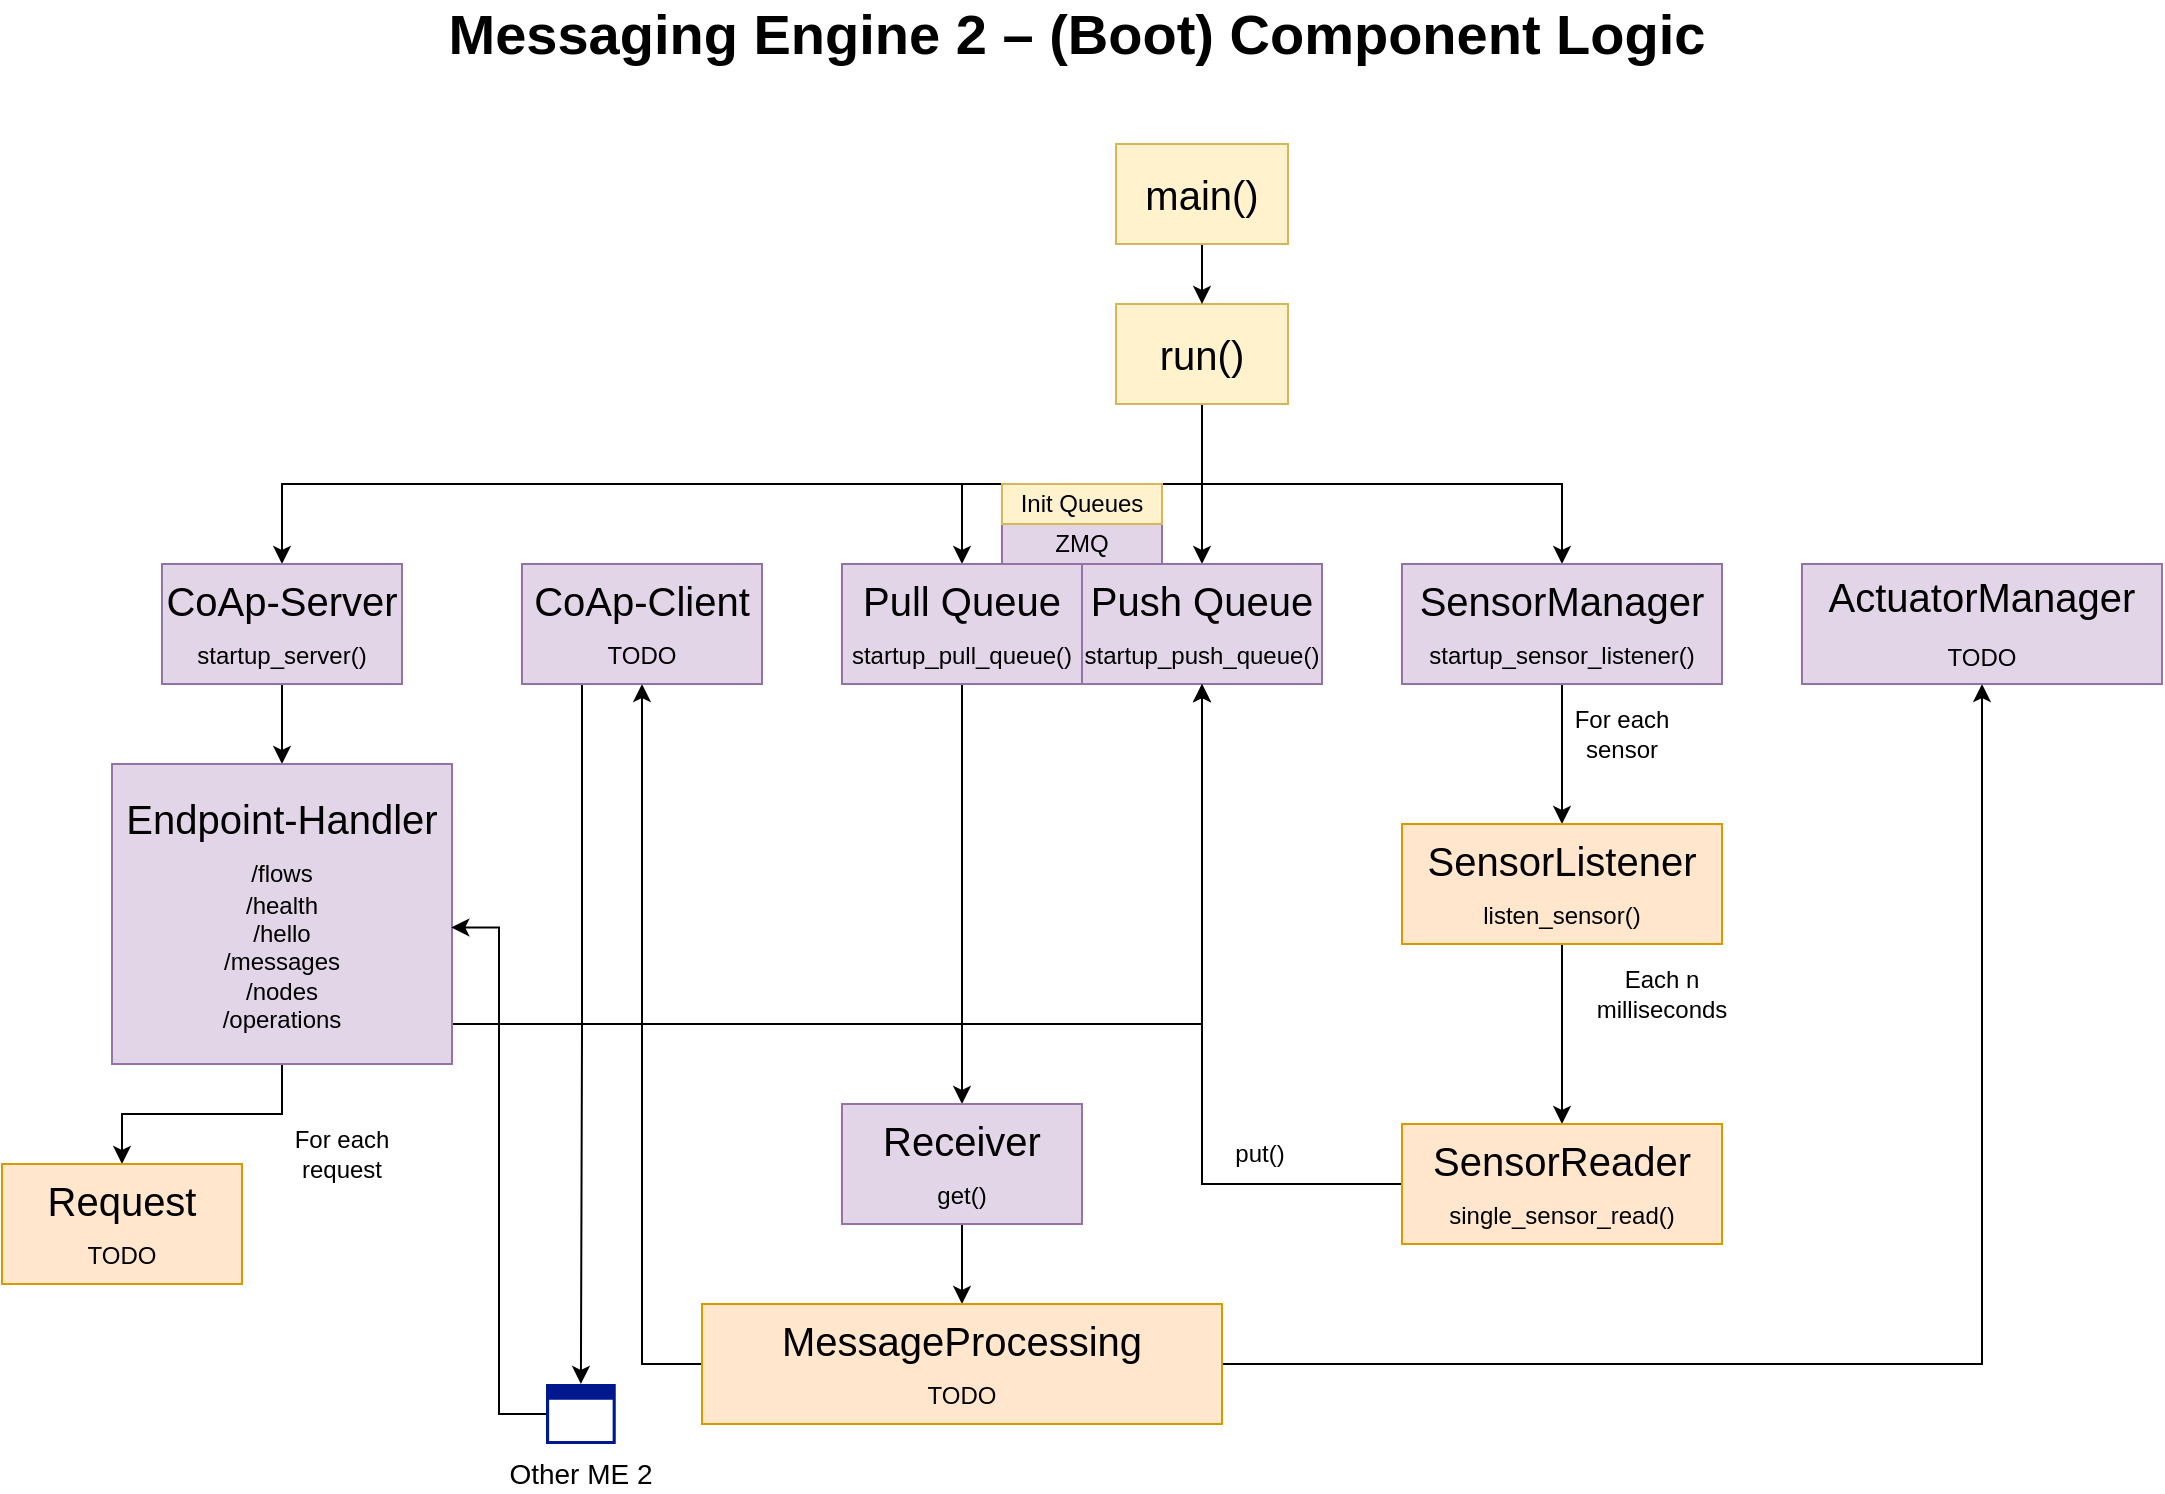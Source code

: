 <mxfile version="16.0.2" type="device"><diagram id="xz9XYGzugiy4IWoVG55F" name="Seite-1"><mxGraphModel dx="3015" dy="1392" grid="1" gridSize="10" guides="1" tooltips="1" connect="1" arrows="1" fold="1" page="1" pageScale="1" pageWidth="827" pageHeight="1169" math="0" shadow="0"><root><mxCell id="0"/><mxCell id="1" parent="0"/><mxCell id="sRvVJJUJMcaPjPdm2FT5-10" style="edgeStyle=orthogonalEdgeStyle;rounded=0;orthogonalLoop=1;jettySize=auto;html=1;exitX=0.5;exitY=1;exitDx=0;exitDy=0;fontSize=12;" parent="1" source="sRvVJJUJMcaPjPdm2FT5-1" target="sRvVJJUJMcaPjPdm2FT5-2" edge="1"><mxGeometry relative="1" as="geometry"/></mxCell><mxCell id="sRvVJJUJMcaPjPdm2FT5-11" style="edgeStyle=orthogonalEdgeStyle;rounded=0;orthogonalLoop=1;jettySize=auto;html=1;exitX=0.5;exitY=1;exitDx=0;exitDy=0;fontSize=12;" parent="1" source="sRvVJJUJMcaPjPdm2FT5-1" target="sRvVJJUJMcaPjPdm2FT5-6" edge="1"><mxGeometry relative="1" as="geometry"/></mxCell><mxCell id="sRvVJJUJMcaPjPdm2FT5-12" style="edgeStyle=orthogonalEdgeStyle;rounded=0;orthogonalLoop=1;jettySize=auto;html=1;exitX=0.5;exitY=1;exitDx=0;exitDy=0;entryX=0.5;entryY=0;entryDx=0;entryDy=0;fontSize=12;" parent="1" source="sRvVJJUJMcaPjPdm2FT5-1" target="sRvVJJUJMcaPjPdm2FT5-7" edge="1"><mxGeometry relative="1" as="geometry"/></mxCell><mxCell id="sRvVJJUJMcaPjPdm2FT5-13" style="edgeStyle=orthogonalEdgeStyle;rounded=0;orthogonalLoop=1;jettySize=auto;html=1;exitX=0.5;exitY=1;exitDx=0;exitDy=0;fontSize=12;" parent="1" source="sRvVJJUJMcaPjPdm2FT5-1" target="sRvVJJUJMcaPjPdm2FT5-8" edge="1"><mxGeometry relative="1" as="geometry"/></mxCell><mxCell id="sRvVJJUJMcaPjPdm2FT5-1" value="run()" style="rounded=0;whiteSpace=wrap;html=1;fontSize=20;fillColor=#fff2cc;strokeColor=#d6b656;" parent="1" vertex="1"><mxGeometry x="377" y="190" width="86" height="50" as="geometry"/></mxCell><mxCell id="sRvVJJUJMcaPjPdm2FT5-29" style="edgeStyle=orthogonalEdgeStyle;rounded=0;orthogonalLoop=1;jettySize=auto;html=1;exitX=0.5;exitY=1;exitDx=0;exitDy=0;fontSize=12;" parent="1" source="sRvVJJUJMcaPjPdm2FT5-2" target="sRvVJJUJMcaPjPdm2FT5-27" edge="1"><mxGeometry relative="1" as="geometry"/></mxCell><mxCell id="sRvVJJUJMcaPjPdm2FT5-2" value="CoAp-Server&lt;br&gt;&lt;font style=&quot;font-size: 12px&quot;&gt;startup_server()&lt;/font&gt;" style="rounded=0;whiteSpace=wrap;html=1;fontSize=20;fillColor=#e1d5e7;strokeColor=#9673a6;" parent="1" vertex="1"><mxGeometry x="-100" y="320" width="120" height="60" as="geometry"/></mxCell><mxCell id="sRvVJJUJMcaPjPdm2FT5-24" style="edgeStyle=orthogonalEdgeStyle;rounded=0;orthogonalLoop=1;jettySize=auto;html=1;exitX=0.5;exitY=1;exitDx=0;exitDy=0;entryX=0.5;entryY=0;entryDx=0;entryDy=0;fontSize=12;" parent="1" source="sRvVJJUJMcaPjPdm2FT5-6" target="sRvVJJUJMcaPjPdm2FT5-23" edge="1"><mxGeometry relative="1" as="geometry"/></mxCell><mxCell id="sRvVJJUJMcaPjPdm2FT5-6" value="&lt;font&gt;Pull Queue&lt;br&gt;&lt;/font&gt;&lt;font style=&quot;font-size: 12px&quot;&gt;startup_pull_queue()&lt;/font&gt;" style="rounded=0;whiteSpace=wrap;html=1;fontSize=20;fillColor=#e1d5e7;strokeColor=#9673a6;" parent="1" vertex="1"><mxGeometry x="240" y="320" width="120" height="60" as="geometry"/></mxCell><mxCell id="sRvVJJUJMcaPjPdm2FT5-7" value="&lt;font&gt;Push Queue&lt;br&gt;&lt;/font&gt;&lt;font style=&quot;font-size: 12px&quot;&gt;startup_push_queue()&lt;/font&gt;" style="rounded=0;whiteSpace=wrap;html=1;fontSize=20;fillColor=#e1d5e7;strokeColor=#9673a6;" parent="1" vertex="1"><mxGeometry x="360" y="320" width="120" height="60" as="geometry"/></mxCell><mxCell id="sRvVJJUJMcaPjPdm2FT5-15" style="edgeStyle=orthogonalEdgeStyle;rounded=0;orthogonalLoop=1;jettySize=auto;html=1;exitX=0.5;exitY=1;exitDx=0;exitDy=0;fontSize=12;" parent="1" source="sRvVJJUJMcaPjPdm2FT5-8" target="sRvVJJUJMcaPjPdm2FT5-14" edge="1"><mxGeometry relative="1" as="geometry"/></mxCell><mxCell id="sRvVJJUJMcaPjPdm2FT5-8" value="&lt;font&gt;SensorManager&lt;br&gt;&lt;/font&gt;&lt;font style=&quot;font-size: 12px&quot;&gt;startup_sensor_listener()&lt;/font&gt;" style="rounded=0;whiteSpace=wrap;html=1;fontSize=20;fillColor=#e1d5e7;strokeColor=#9673a6;" parent="1" vertex="1"><mxGeometry x="520" y="320" width="160" height="60" as="geometry"/></mxCell><mxCell id="sRvVJJUJMcaPjPdm2FT5-17" style="edgeStyle=orthogonalEdgeStyle;rounded=0;orthogonalLoop=1;jettySize=auto;html=1;exitX=0;exitY=0.5;exitDx=0;exitDy=0;fontSize=12;" parent="1" source="sRvVJJUJMcaPjPdm2FT5-19" target="sRvVJJUJMcaPjPdm2FT5-7" edge="1"><mxGeometry relative="1" as="geometry"><Array as="points"><mxPoint x="420" y="630"/></Array></mxGeometry></mxCell><mxCell id="sRvVJJUJMcaPjPdm2FT5-20" style="edgeStyle=orthogonalEdgeStyle;rounded=0;orthogonalLoop=1;jettySize=auto;html=1;exitX=0.5;exitY=1;exitDx=0;exitDy=0;entryX=0.5;entryY=0;entryDx=0;entryDy=0;fontSize=12;" parent="1" source="sRvVJJUJMcaPjPdm2FT5-14" target="sRvVJJUJMcaPjPdm2FT5-19" edge="1"><mxGeometry relative="1" as="geometry"/></mxCell><mxCell id="sRvVJJUJMcaPjPdm2FT5-14" value="&lt;font&gt;SensorListener&lt;br&gt;&lt;/font&gt;&lt;font style=&quot;font-size: 12px&quot;&gt;listen_sensor()&lt;/font&gt;" style="rounded=0;whiteSpace=wrap;html=1;fontSize=20;fillColor=#ffe6cc;strokeColor=#d79b00;" parent="1" vertex="1"><mxGeometry x="520" y="450" width="160" height="60" as="geometry"/></mxCell><mxCell id="sRvVJJUJMcaPjPdm2FT5-16" value="For each sensor" style="text;html=1;strokeColor=none;fillColor=none;align=center;verticalAlign=middle;whiteSpace=wrap;rounded=0;fontSize=12;" parent="1" vertex="1"><mxGeometry x="600" y="390" width="60" height="30" as="geometry"/></mxCell><mxCell id="sRvVJJUJMcaPjPdm2FT5-18" value="put()" style="text;html=1;strokeColor=none;fillColor=none;align=center;verticalAlign=middle;whiteSpace=wrap;rounded=0;fontSize=12;" parent="1" vertex="1"><mxGeometry x="414" y="600" width="70" height="30" as="geometry"/></mxCell><mxCell id="sRvVJJUJMcaPjPdm2FT5-19" value="&lt;font&gt;SensorReader&lt;br&gt;&lt;/font&gt;&lt;font style=&quot;font-size: 12px&quot;&gt;single_sensor_read()&lt;/font&gt;" style="rounded=0;whiteSpace=wrap;html=1;fontSize=20;fillColor=#ffe6cc;strokeColor=#d79b00;" parent="1" vertex="1"><mxGeometry x="520" y="600" width="160" height="60" as="geometry"/></mxCell><mxCell id="sRvVJJUJMcaPjPdm2FT5-21" value="Each n milliseconds" style="text;html=1;strokeColor=none;fillColor=none;align=center;verticalAlign=middle;whiteSpace=wrap;rounded=0;fontSize=12;" parent="1" vertex="1"><mxGeometry x="620" y="520" width="60" height="30" as="geometry"/></mxCell><mxCell id="sRvVJJUJMcaPjPdm2FT5-39" style="edgeStyle=orthogonalEdgeStyle;rounded=0;orthogonalLoop=1;jettySize=auto;html=1;exitX=0.5;exitY=1;exitDx=0;exitDy=0;fontSize=12;" parent="1" source="sRvVJJUJMcaPjPdm2FT5-23" target="sRvVJJUJMcaPjPdm2FT5-38" edge="1"><mxGeometry relative="1" as="geometry"/></mxCell><mxCell id="sRvVJJUJMcaPjPdm2FT5-23" value="&lt;font&gt;Receiver&lt;br&gt;&lt;/font&gt;&lt;font style=&quot;font-size: 12px&quot;&gt;get()&lt;/font&gt;" style="rounded=0;whiteSpace=wrap;html=1;fontSize=20;fillColor=#e1d5e7;strokeColor=#9673a6;" parent="1" vertex="1"><mxGeometry x="240" y="590" width="120" height="60" as="geometry"/></mxCell><mxCell id="sRvVJJUJMcaPjPdm2FT5-25" value="ZMQ" style="rounded=0;whiteSpace=wrap;html=1;fontSize=12;fillColor=#e1d5e7;strokeColor=#9673a6;" parent="1" vertex="1"><mxGeometry x="320" y="300" width="80" height="20" as="geometry"/></mxCell><mxCell id="sRvVJJUJMcaPjPdm2FT5-33" style="edgeStyle=orthogonalEdgeStyle;rounded=0;orthogonalLoop=1;jettySize=auto;html=1;exitX=0.5;exitY=1;exitDx=0;exitDy=0;fontSize=12;" parent="1" source="sRvVJJUJMcaPjPdm2FT5-27" target="sRvVJJUJMcaPjPdm2FT5-32" edge="1"><mxGeometry relative="1" as="geometry"/></mxCell><mxCell id="2S8Y9srX0_3Vijimt1yR-7" style="edgeStyle=orthogonalEdgeStyle;rounded=0;orthogonalLoop=1;jettySize=auto;html=1;entryX=0.5;entryY=1;entryDx=0;entryDy=0;fontSize=14;" edge="1" parent="1" source="sRvVJJUJMcaPjPdm2FT5-27" target="sRvVJJUJMcaPjPdm2FT5-7"><mxGeometry relative="1" as="geometry"><Array as="points"><mxPoint x="420" y="550"/></Array></mxGeometry></mxCell><mxCell id="sRvVJJUJMcaPjPdm2FT5-27" value="Endpoint-Handler&lt;br&gt;&lt;span style=&quot;font-size: 12px&quot;&gt;/flows&lt;/span&gt;&lt;br&gt;&lt;div style=&quot;font-size: 12px&quot;&gt;&lt;font style=&quot;font-size: 12px&quot;&gt;/health&lt;/font&gt;&lt;/div&gt;&lt;div style=&quot;font-size: 12px&quot;&gt;&lt;font style=&quot;font-size: 12px&quot;&gt;/hello&lt;/font&gt;&lt;/div&gt;&lt;div style=&quot;font-size: 12px&quot;&gt;&lt;font style=&quot;font-size: 12px&quot;&gt;/messages&lt;/font&gt;&lt;/div&gt;&lt;div style=&quot;font-size: 12px&quot;&gt;&lt;font style=&quot;font-size: 12px&quot;&gt;/nodes&lt;/font&gt;&lt;/div&gt;&lt;div style=&quot;font-size: 12px&quot;&gt;&lt;font style=&quot;font-size: 12px&quot;&gt;/operations&lt;/font&gt;&lt;/div&gt;" style="rounded=0;whiteSpace=wrap;html=1;fontSize=20;fillColor=#e1d5e7;strokeColor=#9673a6;" parent="1" vertex="1"><mxGeometry x="-125" y="420" width="170" height="150" as="geometry"/></mxCell><mxCell id="sRvVJJUJMcaPjPdm2FT5-32" value="&lt;font&gt;Request&lt;br&gt;&lt;span style=&quot;font-size: 12px&quot;&gt;TODO&lt;/span&gt;&lt;br&gt;&lt;/font&gt;" style="rounded=0;whiteSpace=wrap;html=1;fontSize=20;fillColor=#ffe6cc;strokeColor=#d79b00;" parent="1" vertex="1"><mxGeometry x="-180" y="620" width="120" height="60" as="geometry"/></mxCell><mxCell id="sRvVJJUJMcaPjPdm2FT5-34" value="For each request" style="text;html=1;strokeColor=none;fillColor=none;align=center;verticalAlign=middle;whiteSpace=wrap;rounded=0;fontSize=12;" parent="1" vertex="1"><mxGeometry x="-40" y="600" width="60" height="30" as="geometry"/></mxCell><mxCell id="sRvVJJUJMcaPjPdm2FT5-36" value="Init Queues" style="rounded=0;whiteSpace=wrap;html=1;fontSize=12;fillColor=#fff2cc;strokeColor=#d6b656;" parent="1" vertex="1"><mxGeometry x="320" y="280" width="80" height="20" as="geometry"/></mxCell><mxCell id="sRvVJJUJMcaPjPdm2FT5-47" style="edgeStyle=orthogonalEdgeStyle;rounded=0;orthogonalLoop=1;jettySize=auto;html=1;exitX=0;exitY=0.5;exitDx=0;exitDy=0;entryX=0.5;entryY=1;entryDx=0;entryDy=0;fontSize=20;" parent="1" source="sRvVJJUJMcaPjPdm2FT5-38" target="sRvVJJUJMcaPjPdm2FT5-46" edge="1"><mxGeometry relative="1" as="geometry"/></mxCell><mxCell id="sRvVJJUJMcaPjPdm2FT5-48" style="edgeStyle=orthogonalEdgeStyle;rounded=0;orthogonalLoop=1;jettySize=auto;html=1;exitX=1;exitY=0.5;exitDx=0;exitDy=0;fontSize=20;" parent="1" source="sRvVJJUJMcaPjPdm2FT5-38" target="sRvVJJUJMcaPjPdm2FT5-44" edge="1"><mxGeometry relative="1" as="geometry"/></mxCell><mxCell id="sRvVJJUJMcaPjPdm2FT5-38" value="&lt;font&gt;MessageProcessing&lt;br&gt;&lt;font style=&quot;font-size: 12px&quot;&gt;TODO&lt;/font&gt;&lt;/font&gt;" style="rounded=0;whiteSpace=wrap;html=1;fontSize=20;fillColor=#ffe6cc;strokeColor=#d79b00;" parent="1" vertex="1"><mxGeometry x="170" y="690" width="260" height="60" as="geometry"/></mxCell><mxCell id="sRvVJJUJMcaPjPdm2FT5-41" style="edgeStyle=orthogonalEdgeStyle;rounded=0;orthogonalLoop=1;jettySize=auto;html=1;exitX=0.5;exitY=1;exitDx=0;exitDy=0;entryX=0.5;entryY=0;entryDx=0;entryDy=0;fontSize=12;" parent="1" source="sRvVJJUJMcaPjPdm2FT5-40" target="sRvVJJUJMcaPjPdm2FT5-1" edge="1"><mxGeometry relative="1" as="geometry"/></mxCell><mxCell id="sRvVJJUJMcaPjPdm2FT5-40" value="main()" style="rounded=0;whiteSpace=wrap;html=1;fontSize=20;fillColor=#fff2cc;strokeColor=#d6b656;" parent="1" vertex="1"><mxGeometry x="377" y="110" width="86" height="50" as="geometry"/></mxCell><mxCell id="sRvVJJUJMcaPjPdm2FT5-43" value="Messaging Engine 2 – (Boot) Component Logic" style="text;html=1;strokeColor=none;fillColor=none;align=center;verticalAlign=middle;whiteSpace=wrap;rounded=0;fontSize=28;fontStyle=1" parent="1" vertex="1"><mxGeometry x="-40" y="40" width="795" height="30" as="geometry"/></mxCell><mxCell id="sRvVJJUJMcaPjPdm2FT5-44" value="&lt;font style=&quot;font-size: 20px&quot;&gt;ActuatorManager&lt;br&gt;&lt;span style=&quot;font-size: 12px&quot;&gt;TODO&lt;/span&gt;&lt;br&gt;&lt;/font&gt;" style="rounded=0;whiteSpace=wrap;html=1;fontSize=22;fillColor=#e1d5e7;strokeColor=#9673a6;" parent="1" vertex="1"><mxGeometry x="720" y="320" width="180" height="60" as="geometry"/></mxCell><mxCell id="2S8Y9srX0_3Vijimt1yR-5" style="edgeStyle=orthogonalEdgeStyle;rounded=0;orthogonalLoop=1;jettySize=auto;html=1;exitX=0.25;exitY=1;exitDx=0;exitDy=0;fontSize=14;" edge="1" parent="1" source="sRvVJJUJMcaPjPdm2FT5-46" target="2S8Y9srX0_3Vijimt1yR-1"><mxGeometry relative="1" as="geometry"/></mxCell><mxCell id="sRvVJJUJMcaPjPdm2FT5-46" value="CoAp-Client&lt;br&gt;&lt;font style=&quot;font-size: 12px&quot;&gt;TODO&lt;/font&gt;" style="rounded=0;whiteSpace=wrap;html=1;fontSize=20;fillColor=#e1d5e7;strokeColor=#9673a6;" parent="1" vertex="1"><mxGeometry x="80" y="320" width="120" height="60" as="geometry"/></mxCell><mxCell id="2S8Y9srX0_3Vijimt1yR-6" style="edgeStyle=orthogonalEdgeStyle;rounded=0;orthogonalLoop=1;jettySize=auto;html=1;exitX=0;exitY=0.5;exitDx=0;exitDy=0;exitPerimeter=0;entryX=0.998;entryY=0.545;entryDx=0;entryDy=0;entryPerimeter=0;fontSize=14;" edge="1" parent="1" source="2S8Y9srX0_3Vijimt1yR-1" target="sRvVJJUJMcaPjPdm2FT5-27"><mxGeometry relative="1" as="geometry"/></mxCell><mxCell id="2S8Y9srX0_3Vijimt1yR-1" value="Other ME 2" style="sketch=0;aspect=fixed;pointerEvents=1;shadow=0;dashed=0;html=1;strokeColor=none;labelPosition=center;verticalLabelPosition=bottom;verticalAlign=top;align=center;fillColor=#00188D;shape=mxgraph.mscae.enterprise.application_blank;fontSize=14;" vertex="1" parent="1"><mxGeometry x="92" y="730" width="34.88" height="30" as="geometry"/></mxCell></root></mxGraphModel></diagram></mxfile>